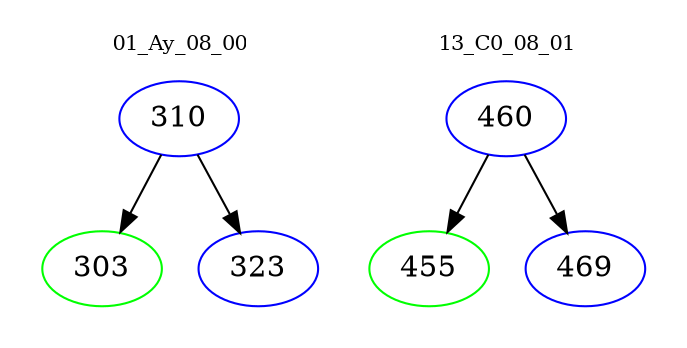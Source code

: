 digraph{
subgraph cluster_0 {
color = white
label = "01_Ay_08_00";
fontsize=10;
T0_310 [label="310", color="blue"]
T0_310 -> T0_303 [color="black"]
T0_303 [label="303", color="green"]
T0_310 -> T0_323 [color="black"]
T0_323 [label="323", color="blue"]
}
subgraph cluster_1 {
color = white
label = "13_C0_08_01";
fontsize=10;
T1_460 [label="460", color="blue"]
T1_460 -> T1_455 [color="black"]
T1_455 [label="455", color="green"]
T1_460 -> T1_469 [color="black"]
T1_469 [label="469", color="blue"]
}
}
